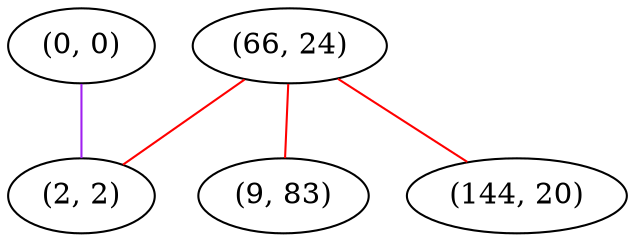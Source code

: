graph "" {
"(0, 0)";
"(66, 24)";
"(9, 83)";
"(144, 20)";
"(2, 2)";
"(0, 0)" -- "(2, 2)"  [color=purple, key=0, weight=4];
"(66, 24)" -- "(144, 20)"  [color=red, key=0, weight=1];
"(66, 24)" -- "(9, 83)"  [color=red, key=0, weight=1];
"(66, 24)" -- "(2, 2)"  [color=red, key=0, weight=1];
}
